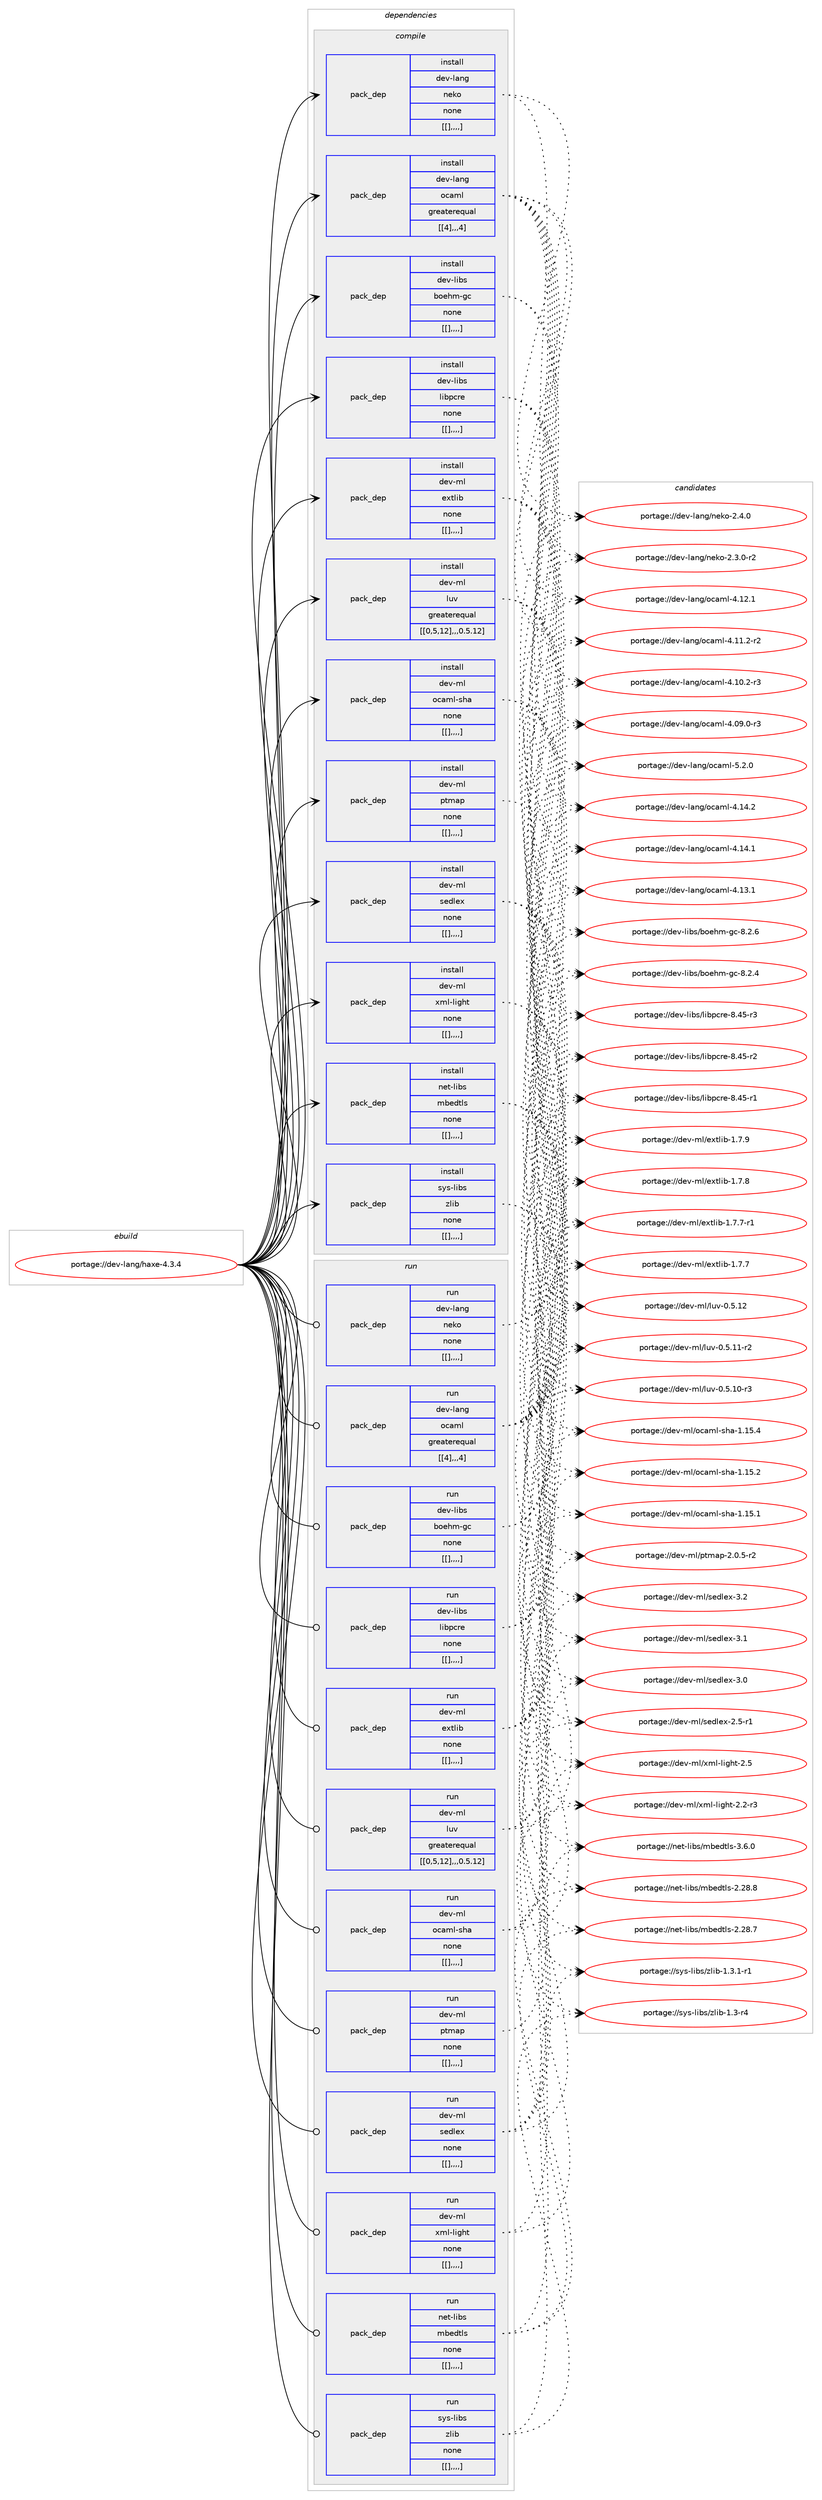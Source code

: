 digraph prolog {

# *************
# Graph options
# *************

newrank=true;
concentrate=true;
compound=true;
graph [rankdir=LR,fontname=Helvetica,fontsize=10,ranksep=1.5];#, ranksep=2.5, nodesep=0.2];
edge  [arrowhead=vee];
node  [fontname=Helvetica,fontsize=10];

# **********
# The ebuild
# **********

subgraph cluster_leftcol {
color=gray;
label=<<i>ebuild</i>>;
id [label="portage://dev-lang/haxe-4.3.4", color=red, width=4, href="../dev-lang/haxe-4.3.4.svg"];
}

# ****************
# The dependencies
# ****************

subgraph cluster_midcol {
color=gray;
label=<<i>dependencies</i>>;
subgraph cluster_compile {
fillcolor="#eeeeee";
style=filled;
label=<<i>compile</i>>;
subgraph pack75181 {
dependency99589 [label=<<TABLE BORDER="0" CELLBORDER="1" CELLSPACING="0" CELLPADDING="4" WIDTH="220"><TR><TD ROWSPAN="6" CELLPADDING="30">pack_dep</TD></TR><TR><TD WIDTH="110">install</TD></TR><TR><TD>dev-lang</TD></TR><TR><TD>neko</TD></TR><TR><TD>none</TD></TR><TR><TD>[[],,,,]</TD></TR></TABLE>>, shape=none, color=blue];
}
id:e -> dependency99589:w [weight=20,style="solid",arrowhead="vee"];
subgraph pack75182 {
dependency99590 [label=<<TABLE BORDER="0" CELLBORDER="1" CELLSPACING="0" CELLPADDING="4" WIDTH="220"><TR><TD ROWSPAN="6" CELLPADDING="30">pack_dep</TD></TR><TR><TD WIDTH="110">install</TD></TR><TR><TD>dev-lang</TD></TR><TR><TD>ocaml</TD></TR><TR><TD>greaterequal</TD></TR><TR><TD>[[4],,,4]</TD></TR></TABLE>>, shape=none, color=blue];
}
id:e -> dependency99590:w [weight=20,style="solid",arrowhead="vee"];
subgraph pack75183 {
dependency99591 [label=<<TABLE BORDER="0" CELLBORDER="1" CELLSPACING="0" CELLPADDING="4" WIDTH="220"><TR><TD ROWSPAN="6" CELLPADDING="30">pack_dep</TD></TR><TR><TD WIDTH="110">install</TD></TR><TR><TD>dev-libs</TD></TR><TR><TD>boehm-gc</TD></TR><TR><TD>none</TD></TR><TR><TD>[[],,,,]</TD></TR></TABLE>>, shape=none, color=blue];
}
id:e -> dependency99591:w [weight=20,style="solid",arrowhead="vee"];
subgraph pack75184 {
dependency99592 [label=<<TABLE BORDER="0" CELLBORDER="1" CELLSPACING="0" CELLPADDING="4" WIDTH="220"><TR><TD ROWSPAN="6" CELLPADDING="30">pack_dep</TD></TR><TR><TD WIDTH="110">install</TD></TR><TR><TD>dev-libs</TD></TR><TR><TD>libpcre</TD></TR><TR><TD>none</TD></TR><TR><TD>[[],,,,]</TD></TR></TABLE>>, shape=none, color=blue];
}
id:e -> dependency99592:w [weight=20,style="solid",arrowhead="vee"];
subgraph pack75185 {
dependency99593 [label=<<TABLE BORDER="0" CELLBORDER="1" CELLSPACING="0" CELLPADDING="4" WIDTH="220"><TR><TD ROWSPAN="6" CELLPADDING="30">pack_dep</TD></TR><TR><TD WIDTH="110">install</TD></TR><TR><TD>dev-ml</TD></TR><TR><TD>extlib</TD></TR><TR><TD>none</TD></TR><TR><TD>[[],,,,]</TD></TR></TABLE>>, shape=none, color=blue];
}
id:e -> dependency99593:w [weight=20,style="solid",arrowhead="vee"];
subgraph pack75186 {
dependency99594 [label=<<TABLE BORDER="0" CELLBORDER="1" CELLSPACING="0" CELLPADDING="4" WIDTH="220"><TR><TD ROWSPAN="6" CELLPADDING="30">pack_dep</TD></TR><TR><TD WIDTH="110">install</TD></TR><TR><TD>dev-ml</TD></TR><TR><TD>luv</TD></TR><TR><TD>greaterequal</TD></TR><TR><TD>[[0,5,12],,,0.5.12]</TD></TR></TABLE>>, shape=none, color=blue];
}
id:e -> dependency99594:w [weight=20,style="solid",arrowhead="vee"];
subgraph pack75187 {
dependency99595 [label=<<TABLE BORDER="0" CELLBORDER="1" CELLSPACING="0" CELLPADDING="4" WIDTH="220"><TR><TD ROWSPAN="6" CELLPADDING="30">pack_dep</TD></TR><TR><TD WIDTH="110">install</TD></TR><TR><TD>dev-ml</TD></TR><TR><TD>ocaml-sha</TD></TR><TR><TD>none</TD></TR><TR><TD>[[],,,,]</TD></TR></TABLE>>, shape=none, color=blue];
}
id:e -> dependency99595:w [weight=20,style="solid",arrowhead="vee"];
subgraph pack75188 {
dependency99596 [label=<<TABLE BORDER="0" CELLBORDER="1" CELLSPACING="0" CELLPADDING="4" WIDTH="220"><TR><TD ROWSPAN="6" CELLPADDING="30">pack_dep</TD></TR><TR><TD WIDTH="110">install</TD></TR><TR><TD>dev-ml</TD></TR><TR><TD>ptmap</TD></TR><TR><TD>none</TD></TR><TR><TD>[[],,,,]</TD></TR></TABLE>>, shape=none, color=blue];
}
id:e -> dependency99596:w [weight=20,style="solid",arrowhead="vee"];
subgraph pack75189 {
dependency99597 [label=<<TABLE BORDER="0" CELLBORDER="1" CELLSPACING="0" CELLPADDING="4" WIDTH="220"><TR><TD ROWSPAN="6" CELLPADDING="30">pack_dep</TD></TR><TR><TD WIDTH="110">install</TD></TR><TR><TD>dev-ml</TD></TR><TR><TD>sedlex</TD></TR><TR><TD>none</TD></TR><TR><TD>[[],,,,]</TD></TR></TABLE>>, shape=none, color=blue];
}
id:e -> dependency99597:w [weight=20,style="solid",arrowhead="vee"];
subgraph pack75190 {
dependency99598 [label=<<TABLE BORDER="0" CELLBORDER="1" CELLSPACING="0" CELLPADDING="4" WIDTH="220"><TR><TD ROWSPAN="6" CELLPADDING="30">pack_dep</TD></TR><TR><TD WIDTH="110">install</TD></TR><TR><TD>dev-ml</TD></TR><TR><TD>xml-light</TD></TR><TR><TD>none</TD></TR><TR><TD>[[],,,,]</TD></TR></TABLE>>, shape=none, color=blue];
}
id:e -> dependency99598:w [weight=20,style="solid",arrowhead="vee"];
subgraph pack75191 {
dependency99599 [label=<<TABLE BORDER="0" CELLBORDER="1" CELLSPACING="0" CELLPADDING="4" WIDTH="220"><TR><TD ROWSPAN="6" CELLPADDING="30">pack_dep</TD></TR><TR><TD WIDTH="110">install</TD></TR><TR><TD>net-libs</TD></TR><TR><TD>mbedtls</TD></TR><TR><TD>none</TD></TR><TR><TD>[[],,,,]</TD></TR></TABLE>>, shape=none, color=blue];
}
id:e -> dependency99599:w [weight=20,style="solid",arrowhead="vee"];
subgraph pack75192 {
dependency99600 [label=<<TABLE BORDER="0" CELLBORDER="1" CELLSPACING="0" CELLPADDING="4" WIDTH="220"><TR><TD ROWSPAN="6" CELLPADDING="30">pack_dep</TD></TR><TR><TD WIDTH="110">install</TD></TR><TR><TD>sys-libs</TD></TR><TR><TD>zlib</TD></TR><TR><TD>none</TD></TR><TR><TD>[[],,,,]</TD></TR></TABLE>>, shape=none, color=blue];
}
id:e -> dependency99600:w [weight=20,style="solid",arrowhead="vee"];
}
subgraph cluster_compileandrun {
fillcolor="#eeeeee";
style=filled;
label=<<i>compile and run</i>>;
}
subgraph cluster_run {
fillcolor="#eeeeee";
style=filled;
label=<<i>run</i>>;
subgraph pack75193 {
dependency99601 [label=<<TABLE BORDER="0" CELLBORDER="1" CELLSPACING="0" CELLPADDING="4" WIDTH="220"><TR><TD ROWSPAN="6" CELLPADDING="30">pack_dep</TD></TR><TR><TD WIDTH="110">run</TD></TR><TR><TD>dev-lang</TD></TR><TR><TD>neko</TD></TR><TR><TD>none</TD></TR><TR><TD>[[],,,,]</TD></TR></TABLE>>, shape=none, color=blue];
}
id:e -> dependency99601:w [weight=20,style="solid",arrowhead="odot"];
subgraph pack75194 {
dependency99602 [label=<<TABLE BORDER="0" CELLBORDER="1" CELLSPACING="0" CELLPADDING="4" WIDTH="220"><TR><TD ROWSPAN="6" CELLPADDING="30">pack_dep</TD></TR><TR><TD WIDTH="110">run</TD></TR><TR><TD>dev-lang</TD></TR><TR><TD>ocaml</TD></TR><TR><TD>greaterequal</TD></TR><TR><TD>[[4],,,4]</TD></TR></TABLE>>, shape=none, color=blue];
}
id:e -> dependency99602:w [weight=20,style="solid",arrowhead="odot"];
subgraph pack75195 {
dependency99603 [label=<<TABLE BORDER="0" CELLBORDER="1" CELLSPACING="0" CELLPADDING="4" WIDTH="220"><TR><TD ROWSPAN="6" CELLPADDING="30">pack_dep</TD></TR><TR><TD WIDTH="110">run</TD></TR><TR><TD>dev-libs</TD></TR><TR><TD>boehm-gc</TD></TR><TR><TD>none</TD></TR><TR><TD>[[],,,,]</TD></TR></TABLE>>, shape=none, color=blue];
}
id:e -> dependency99603:w [weight=20,style="solid",arrowhead="odot"];
subgraph pack75196 {
dependency99604 [label=<<TABLE BORDER="0" CELLBORDER="1" CELLSPACING="0" CELLPADDING="4" WIDTH="220"><TR><TD ROWSPAN="6" CELLPADDING="30">pack_dep</TD></TR><TR><TD WIDTH="110">run</TD></TR><TR><TD>dev-libs</TD></TR><TR><TD>libpcre</TD></TR><TR><TD>none</TD></TR><TR><TD>[[],,,,]</TD></TR></TABLE>>, shape=none, color=blue];
}
id:e -> dependency99604:w [weight=20,style="solid",arrowhead="odot"];
subgraph pack75197 {
dependency99605 [label=<<TABLE BORDER="0" CELLBORDER="1" CELLSPACING="0" CELLPADDING="4" WIDTH="220"><TR><TD ROWSPAN="6" CELLPADDING="30">pack_dep</TD></TR><TR><TD WIDTH="110">run</TD></TR><TR><TD>dev-ml</TD></TR><TR><TD>extlib</TD></TR><TR><TD>none</TD></TR><TR><TD>[[],,,,]</TD></TR></TABLE>>, shape=none, color=blue];
}
id:e -> dependency99605:w [weight=20,style="solid",arrowhead="odot"];
subgraph pack75198 {
dependency99606 [label=<<TABLE BORDER="0" CELLBORDER="1" CELLSPACING="0" CELLPADDING="4" WIDTH="220"><TR><TD ROWSPAN="6" CELLPADDING="30">pack_dep</TD></TR><TR><TD WIDTH="110">run</TD></TR><TR><TD>dev-ml</TD></TR><TR><TD>luv</TD></TR><TR><TD>greaterequal</TD></TR><TR><TD>[[0,5,12],,,0.5.12]</TD></TR></TABLE>>, shape=none, color=blue];
}
id:e -> dependency99606:w [weight=20,style="solid",arrowhead="odot"];
subgraph pack75199 {
dependency99607 [label=<<TABLE BORDER="0" CELLBORDER="1" CELLSPACING="0" CELLPADDING="4" WIDTH="220"><TR><TD ROWSPAN="6" CELLPADDING="30">pack_dep</TD></TR><TR><TD WIDTH="110">run</TD></TR><TR><TD>dev-ml</TD></TR><TR><TD>ocaml-sha</TD></TR><TR><TD>none</TD></TR><TR><TD>[[],,,,]</TD></TR></TABLE>>, shape=none, color=blue];
}
id:e -> dependency99607:w [weight=20,style="solid",arrowhead="odot"];
subgraph pack75200 {
dependency99608 [label=<<TABLE BORDER="0" CELLBORDER="1" CELLSPACING="0" CELLPADDING="4" WIDTH="220"><TR><TD ROWSPAN="6" CELLPADDING="30">pack_dep</TD></TR><TR><TD WIDTH="110">run</TD></TR><TR><TD>dev-ml</TD></TR><TR><TD>ptmap</TD></TR><TR><TD>none</TD></TR><TR><TD>[[],,,,]</TD></TR></TABLE>>, shape=none, color=blue];
}
id:e -> dependency99608:w [weight=20,style="solid",arrowhead="odot"];
subgraph pack75201 {
dependency99609 [label=<<TABLE BORDER="0" CELLBORDER="1" CELLSPACING="0" CELLPADDING="4" WIDTH="220"><TR><TD ROWSPAN="6" CELLPADDING="30">pack_dep</TD></TR><TR><TD WIDTH="110">run</TD></TR><TR><TD>dev-ml</TD></TR><TR><TD>sedlex</TD></TR><TR><TD>none</TD></TR><TR><TD>[[],,,,]</TD></TR></TABLE>>, shape=none, color=blue];
}
id:e -> dependency99609:w [weight=20,style="solid",arrowhead="odot"];
subgraph pack75202 {
dependency99610 [label=<<TABLE BORDER="0" CELLBORDER="1" CELLSPACING="0" CELLPADDING="4" WIDTH="220"><TR><TD ROWSPAN="6" CELLPADDING="30">pack_dep</TD></TR><TR><TD WIDTH="110">run</TD></TR><TR><TD>dev-ml</TD></TR><TR><TD>xml-light</TD></TR><TR><TD>none</TD></TR><TR><TD>[[],,,,]</TD></TR></TABLE>>, shape=none, color=blue];
}
id:e -> dependency99610:w [weight=20,style="solid",arrowhead="odot"];
subgraph pack75203 {
dependency99611 [label=<<TABLE BORDER="0" CELLBORDER="1" CELLSPACING="0" CELLPADDING="4" WIDTH="220"><TR><TD ROWSPAN="6" CELLPADDING="30">pack_dep</TD></TR><TR><TD WIDTH="110">run</TD></TR><TR><TD>net-libs</TD></TR><TR><TD>mbedtls</TD></TR><TR><TD>none</TD></TR><TR><TD>[[],,,,]</TD></TR></TABLE>>, shape=none, color=blue];
}
id:e -> dependency99611:w [weight=20,style="solid",arrowhead="odot"];
subgraph pack75204 {
dependency99612 [label=<<TABLE BORDER="0" CELLBORDER="1" CELLSPACING="0" CELLPADDING="4" WIDTH="220"><TR><TD ROWSPAN="6" CELLPADDING="30">pack_dep</TD></TR><TR><TD WIDTH="110">run</TD></TR><TR><TD>sys-libs</TD></TR><TR><TD>zlib</TD></TR><TR><TD>none</TD></TR><TR><TD>[[],,,,]</TD></TR></TABLE>>, shape=none, color=blue];
}
id:e -> dependency99612:w [weight=20,style="solid",arrowhead="odot"];
}
}

# **************
# The candidates
# **************

subgraph cluster_choices {
rank=same;
color=gray;
label=<<i>candidates</i>>;

subgraph choice75181 {
color=black;
nodesep=1;
choice100101118451089711010347110101107111455046524648 [label="portage://dev-lang/neko-2.4.0", color=red, width=4,href="../dev-lang/neko-2.4.0.svg"];
choice1001011184510897110103471101011071114550465146484511450 [label="portage://dev-lang/neko-2.3.0-r2", color=red, width=4,href="../dev-lang/neko-2.3.0-r2.svg"];
dependency99589:e -> choice100101118451089711010347110101107111455046524648:w [style=dotted,weight="100"];
dependency99589:e -> choice1001011184510897110103471101011071114550465146484511450:w [style=dotted,weight="100"];
}
subgraph choice75182 {
color=black;
nodesep=1;
choice1001011184510897110103471119997109108455346504648 [label="portage://dev-lang/ocaml-5.2.0", color=red, width=4,href="../dev-lang/ocaml-5.2.0.svg"];
choice100101118451089711010347111999710910845524649524650 [label="portage://dev-lang/ocaml-4.14.2", color=red, width=4,href="../dev-lang/ocaml-4.14.2.svg"];
choice100101118451089711010347111999710910845524649524649 [label="portage://dev-lang/ocaml-4.14.1", color=red, width=4,href="../dev-lang/ocaml-4.14.1.svg"];
choice100101118451089711010347111999710910845524649514649 [label="portage://dev-lang/ocaml-4.13.1", color=red, width=4,href="../dev-lang/ocaml-4.13.1.svg"];
choice100101118451089711010347111999710910845524649504649 [label="portage://dev-lang/ocaml-4.12.1", color=red, width=4,href="../dev-lang/ocaml-4.12.1.svg"];
choice1001011184510897110103471119997109108455246494946504511450 [label="portage://dev-lang/ocaml-4.11.2-r2", color=red, width=4,href="../dev-lang/ocaml-4.11.2-r2.svg"];
choice1001011184510897110103471119997109108455246494846504511451 [label="portage://dev-lang/ocaml-4.10.2-r3", color=red, width=4,href="../dev-lang/ocaml-4.10.2-r3.svg"];
choice1001011184510897110103471119997109108455246485746484511451 [label="portage://dev-lang/ocaml-4.09.0-r3", color=red, width=4,href="../dev-lang/ocaml-4.09.0-r3.svg"];
dependency99590:e -> choice1001011184510897110103471119997109108455346504648:w [style=dotted,weight="100"];
dependency99590:e -> choice100101118451089711010347111999710910845524649524650:w [style=dotted,weight="100"];
dependency99590:e -> choice100101118451089711010347111999710910845524649524649:w [style=dotted,weight="100"];
dependency99590:e -> choice100101118451089711010347111999710910845524649514649:w [style=dotted,weight="100"];
dependency99590:e -> choice100101118451089711010347111999710910845524649504649:w [style=dotted,weight="100"];
dependency99590:e -> choice1001011184510897110103471119997109108455246494946504511450:w [style=dotted,weight="100"];
dependency99590:e -> choice1001011184510897110103471119997109108455246494846504511451:w [style=dotted,weight="100"];
dependency99590:e -> choice1001011184510897110103471119997109108455246485746484511451:w [style=dotted,weight="100"];
}
subgraph choice75183 {
color=black;
nodesep=1;
choice100101118451081059811547981111011041094510399455646504654 [label="portage://dev-libs/boehm-gc-8.2.6", color=red, width=4,href="../dev-libs/boehm-gc-8.2.6.svg"];
choice100101118451081059811547981111011041094510399455646504652 [label="portage://dev-libs/boehm-gc-8.2.4", color=red, width=4,href="../dev-libs/boehm-gc-8.2.4.svg"];
dependency99591:e -> choice100101118451081059811547981111011041094510399455646504654:w [style=dotted,weight="100"];
dependency99591:e -> choice100101118451081059811547981111011041094510399455646504652:w [style=dotted,weight="100"];
}
subgraph choice75184 {
color=black;
nodesep=1;
choice100101118451081059811547108105981129911410145564652534511451 [label="portage://dev-libs/libpcre-8.45-r3", color=red, width=4,href="../dev-libs/libpcre-8.45-r3.svg"];
choice100101118451081059811547108105981129911410145564652534511450 [label="portage://dev-libs/libpcre-8.45-r2", color=red, width=4,href="../dev-libs/libpcre-8.45-r2.svg"];
choice100101118451081059811547108105981129911410145564652534511449 [label="portage://dev-libs/libpcre-8.45-r1", color=red, width=4,href="../dev-libs/libpcre-8.45-r1.svg"];
dependency99592:e -> choice100101118451081059811547108105981129911410145564652534511451:w [style=dotted,weight="100"];
dependency99592:e -> choice100101118451081059811547108105981129911410145564652534511450:w [style=dotted,weight="100"];
dependency99592:e -> choice100101118451081059811547108105981129911410145564652534511449:w [style=dotted,weight="100"];
}
subgraph choice75185 {
color=black;
nodesep=1;
choice100101118451091084710112011610810598454946554657 [label="portage://dev-ml/extlib-1.7.9", color=red, width=4,href="../dev-ml/extlib-1.7.9.svg"];
choice100101118451091084710112011610810598454946554656 [label="portage://dev-ml/extlib-1.7.8", color=red, width=4,href="../dev-ml/extlib-1.7.8.svg"];
choice1001011184510910847101120116108105984549465546554511449 [label="portage://dev-ml/extlib-1.7.7-r1", color=red, width=4,href="../dev-ml/extlib-1.7.7-r1.svg"];
choice100101118451091084710112011610810598454946554655 [label="portage://dev-ml/extlib-1.7.7", color=red, width=4,href="../dev-ml/extlib-1.7.7.svg"];
dependency99593:e -> choice100101118451091084710112011610810598454946554657:w [style=dotted,weight="100"];
dependency99593:e -> choice100101118451091084710112011610810598454946554656:w [style=dotted,weight="100"];
dependency99593:e -> choice1001011184510910847101120116108105984549465546554511449:w [style=dotted,weight="100"];
dependency99593:e -> choice100101118451091084710112011610810598454946554655:w [style=dotted,weight="100"];
}
subgraph choice75186 {
color=black;
nodesep=1;
choice100101118451091084710811711845484653464950 [label="portage://dev-ml/luv-0.5.12", color=red, width=4,href="../dev-ml/luv-0.5.12.svg"];
choice1001011184510910847108117118454846534649494511450 [label="portage://dev-ml/luv-0.5.11-r2", color=red, width=4,href="../dev-ml/luv-0.5.11-r2.svg"];
choice1001011184510910847108117118454846534649484511451 [label="portage://dev-ml/luv-0.5.10-r3", color=red, width=4,href="../dev-ml/luv-0.5.10-r3.svg"];
dependency99594:e -> choice100101118451091084710811711845484653464950:w [style=dotted,weight="100"];
dependency99594:e -> choice1001011184510910847108117118454846534649494511450:w [style=dotted,weight="100"];
dependency99594:e -> choice1001011184510910847108117118454846534649484511451:w [style=dotted,weight="100"];
}
subgraph choice75187 {
color=black;
nodesep=1;
choice10010111845109108471119997109108451151049745494649534652 [label="portage://dev-ml/ocaml-sha-1.15.4", color=red, width=4,href="../dev-ml/ocaml-sha-1.15.4.svg"];
choice10010111845109108471119997109108451151049745494649534650 [label="portage://dev-ml/ocaml-sha-1.15.2", color=red, width=4,href="../dev-ml/ocaml-sha-1.15.2.svg"];
choice10010111845109108471119997109108451151049745494649534649 [label="portage://dev-ml/ocaml-sha-1.15.1", color=red, width=4,href="../dev-ml/ocaml-sha-1.15.1.svg"];
dependency99595:e -> choice10010111845109108471119997109108451151049745494649534652:w [style=dotted,weight="100"];
dependency99595:e -> choice10010111845109108471119997109108451151049745494649534650:w [style=dotted,weight="100"];
dependency99595:e -> choice10010111845109108471119997109108451151049745494649534649:w [style=dotted,weight="100"];
}
subgraph choice75188 {
color=black;
nodesep=1;
choice1001011184510910847112116109971124550464846534511450 [label="portage://dev-ml/ptmap-2.0.5-r2", color=red, width=4,href="../dev-ml/ptmap-2.0.5-r2.svg"];
dependency99596:e -> choice1001011184510910847112116109971124550464846534511450:w [style=dotted,weight="100"];
}
subgraph choice75189 {
color=black;
nodesep=1;
choice100101118451091084711510110010810112045514650 [label="portage://dev-ml/sedlex-3.2", color=red, width=4,href="../dev-ml/sedlex-3.2.svg"];
choice100101118451091084711510110010810112045514649 [label="portage://dev-ml/sedlex-3.1", color=red, width=4,href="../dev-ml/sedlex-3.1.svg"];
choice100101118451091084711510110010810112045514648 [label="portage://dev-ml/sedlex-3.0", color=red, width=4,href="../dev-ml/sedlex-3.0.svg"];
choice1001011184510910847115101100108101120455046534511449 [label="portage://dev-ml/sedlex-2.5-r1", color=red, width=4,href="../dev-ml/sedlex-2.5-r1.svg"];
dependency99597:e -> choice100101118451091084711510110010810112045514650:w [style=dotted,weight="100"];
dependency99597:e -> choice100101118451091084711510110010810112045514649:w [style=dotted,weight="100"];
dependency99597:e -> choice100101118451091084711510110010810112045514648:w [style=dotted,weight="100"];
dependency99597:e -> choice1001011184510910847115101100108101120455046534511449:w [style=dotted,weight="100"];
}
subgraph choice75190 {
color=black;
nodesep=1;
choice10010111845109108471201091084510810510310411645504653 [label="portage://dev-ml/xml-light-2.5", color=red, width=4,href="../dev-ml/xml-light-2.5.svg"];
choice100101118451091084712010910845108105103104116455046504511451 [label="portage://dev-ml/xml-light-2.2-r3", color=red, width=4,href="../dev-ml/xml-light-2.2-r3.svg"];
dependency99598:e -> choice10010111845109108471201091084510810510310411645504653:w [style=dotted,weight="100"];
dependency99598:e -> choice100101118451091084712010910845108105103104116455046504511451:w [style=dotted,weight="100"];
}
subgraph choice75191 {
color=black;
nodesep=1;
choice11010111645108105981154710998101100116108115455146544648 [label="portage://net-libs/mbedtls-3.6.0", color=red, width=4,href="../net-libs/mbedtls-3.6.0.svg"];
choice1101011164510810598115471099810110011610811545504650564656 [label="portage://net-libs/mbedtls-2.28.8", color=red, width=4,href="../net-libs/mbedtls-2.28.8.svg"];
choice1101011164510810598115471099810110011610811545504650564655 [label="portage://net-libs/mbedtls-2.28.7", color=red, width=4,href="../net-libs/mbedtls-2.28.7.svg"];
dependency99599:e -> choice11010111645108105981154710998101100116108115455146544648:w [style=dotted,weight="100"];
dependency99599:e -> choice1101011164510810598115471099810110011610811545504650564656:w [style=dotted,weight="100"];
dependency99599:e -> choice1101011164510810598115471099810110011610811545504650564655:w [style=dotted,weight="100"];
}
subgraph choice75192 {
color=black;
nodesep=1;
choice115121115451081059811547122108105984549465146494511449 [label="portage://sys-libs/zlib-1.3.1-r1", color=red, width=4,href="../sys-libs/zlib-1.3.1-r1.svg"];
choice11512111545108105981154712210810598454946514511452 [label="portage://sys-libs/zlib-1.3-r4", color=red, width=4,href="../sys-libs/zlib-1.3-r4.svg"];
dependency99600:e -> choice115121115451081059811547122108105984549465146494511449:w [style=dotted,weight="100"];
dependency99600:e -> choice11512111545108105981154712210810598454946514511452:w [style=dotted,weight="100"];
}
subgraph choice75193 {
color=black;
nodesep=1;
choice100101118451089711010347110101107111455046524648 [label="portage://dev-lang/neko-2.4.0", color=red, width=4,href="../dev-lang/neko-2.4.0.svg"];
choice1001011184510897110103471101011071114550465146484511450 [label="portage://dev-lang/neko-2.3.0-r2", color=red, width=4,href="../dev-lang/neko-2.3.0-r2.svg"];
dependency99601:e -> choice100101118451089711010347110101107111455046524648:w [style=dotted,weight="100"];
dependency99601:e -> choice1001011184510897110103471101011071114550465146484511450:w [style=dotted,weight="100"];
}
subgraph choice75194 {
color=black;
nodesep=1;
choice1001011184510897110103471119997109108455346504648 [label="portage://dev-lang/ocaml-5.2.0", color=red, width=4,href="../dev-lang/ocaml-5.2.0.svg"];
choice100101118451089711010347111999710910845524649524650 [label="portage://dev-lang/ocaml-4.14.2", color=red, width=4,href="../dev-lang/ocaml-4.14.2.svg"];
choice100101118451089711010347111999710910845524649524649 [label="portage://dev-lang/ocaml-4.14.1", color=red, width=4,href="../dev-lang/ocaml-4.14.1.svg"];
choice100101118451089711010347111999710910845524649514649 [label="portage://dev-lang/ocaml-4.13.1", color=red, width=4,href="../dev-lang/ocaml-4.13.1.svg"];
choice100101118451089711010347111999710910845524649504649 [label="portage://dev-lang/ocaml-4.12.1", color=red, width=4,href="../dev-lang/ocaml-4.12.1.svg"];
choice1001011184510897110103471119997109108455246494946504511450 [label="portage://dev-lang/ocaml-4.11.2-r2", color=red, width=4,href="../dev-lang/ocaml-4.11.2-r2.svg"];
choice1001011184510897110103471119997109108455246494846504511451 [label="portage://dev-lang/ocaml-4.10.2-r3", color=red, width=4,href="../dev-lang/ocaml-4.10.2-r3.svg"];
choice1001011184510897110103471119997109108455246485746484511451 [label="portage://dev-lang/ocaml-4.09.0-r3", color=red, width=4,href="../dev-lang/ocaml-4.09.0-r3.svg"];
dependency99602:e -> choice1001011184510897110103471119997109108455346504648:w [style=dotted,weight="100"];
dependency99602:e -> choice100101118451089711010347111999710910845524649524650:w [style=dotted,weight="100"];
dependency99602:e -> choice100101118451089711010347111999710910845524649524649:w [style=dotted,weight="100"];
dependency99602:e -> choice100101118451089711010347111999710910845524649514649:w [style=dotted,weight="100"];
dependency99602:e -> choice100101118451089711010347111999710910845524649504649:w [style=dotted,weight="100"];
dependency99602:e -> choice1001011184510897110103471119997109108455246494946504511450:w [style=dotted,weight="100"];
dependency99602:e -> choice1001011184510897110103471119997109108455246494846504511451:w [style=dotted,weight="100"];
dependency99602:e -> choice1001011184510897110103471119997109108455246485746484511451:w [style=dotted,weight="100"];
}
subgraph choice75195 {
color=black;
nodesep=1;
choice100101118451081059811547981111011041094510399455646504654 [label="portage://dev-libs/boehm-gc-8.2.6", color=red, width=4,href="../dev-libs/boehm-gc-8.2.6.svg"];
choice100101118451081059811547981111011041094510399455646504652 [label="portage://dev-libs/boehm-gc-8.2.4", color=red, width=4,href="../dev-libs/boehm-gc-8.2.4.svg"];
dependency99603:e -> choice100101118451081059811547981111011041094510399455646504654:w [style=dotted,weight="100"];
dependency99603:e -> choice100101118451081059811547981111011041094510399455646504652:w [style=dotted,weight="100"];
}
subgraph choice75196 {
color=black;
nodesep=1;
choice100101118451081059811547108105981129911410145564652534511451 [label="portage://dev-libs/libpcre-8.45-r3", color=red, width=4,href="../dev-libs/libpcre-8.45-r3.svg"];
choice100101118451081059811547108105981129911410145564652534511450 [label="portage://dev-libs/libpcre-8.45-r2", color=red, width=4,href="../dev-libs/libpcre-8.45-r2.svg"];
choice100101118451081059811547108105981129911410145564652534511449 [label="portage://dev-libs/libpcre-8.45-r1", color=red, width=4,href="../dev-libs/libpcre-8.45-r1.svg"];
dependency99604:e -> choice100101118451081059811547108105981129911410145564652534511451:w [style=dotted,weight="100"];
dependency99604:e -> choice100101118451081059811547108105981129911410145564652534511450:w [style=dotted,weight="100"];
dependency99604:e -> choice100101118451081059811547108105981129911410145564652534511449:w [style=dotted,weight="100"];
}
subgraph choice75197 {
color=black;
nodesep=1;
choice100101118451091084710112011610810598454946554657 [label="portage://dev-ml/extlib-1.7.9", color=red, width=4,href="../dev-ml/extlib-1.7.9.svg"];
choice100101118451091084710112011610810598454946554656 [label="portage://dev-ml/extlib-1.7.8", color=red, width=4,href="../dev-ml/extlib-1.7.8.svg"];
choice1001011184510910847101120116108105984549465546554511449 [label="portage://dev-ml/extlib-1.7.7-r1", color=red, width=4,href="../dev-ml/extlib-1.7.7-r1.svg"];
choice100101118451091084710112011610810598454946554655 [label="portage://dev-ml/extlib-1.7.7", color=red, width=4,href="../dev-ml/extlib-1.7.7.svg"];
dependency99605:e -> choice100101118451091084710112011610810598454946554657:w [style=dotted,weight="100"];
dependency99605:e -> choice100101118451091084710112011610810598454946554656:w [style=dotted,weight="100"];
dependency99605:e -> choice1001011184510910847101120116108105984549465546554511449:w [style=dotted,weight="100"];
dependency99605:e -> choice100101118451091084710112011610810598454946554655:w [style=dotted,weight="100"];
}
subgraph choice75198 {
color=black;
nodesep=1;
choice100101118451091084710811711845484653464950 [label="portage://dev-ml/luv-0.5.12", color=red, width=4,href="../dev-ml/luv-0.5.12.svg"];
choice1001011184510910847108117118454846534649494511450 [label="portage://dev-ml/luv-0.5.11-r2", color=red, width=4,href="../dev-ml/luv-0.5.11-r2.svg"];
choice1001011184510910847108117118454846534649484511451 [label="portage://dev-ml/luv-0.5.10-r3", color=red, width=4,href="../dev-ml/luv-0.5.10-r3.svg"];
dependency99606:e -> choice100101118451091084710811711845484653464950:w [style=dotted,weight="100"];
dependency99606:e -> choice1001011184510910847108117118454846534649494511450:w [style=dotted,weight="100"];
dependency99606:e -> choice1001011184510910847108117118454846534649484511451:w [style=dotted,weight="100"];
}
subgraph choice75199 {
color=black;
nodesep=1;
choice10010111845109108471119997109108451151049745494649534652 [label="portage://dev-ml/ocaml-sha-1.15.4", color=red, width=4,href="../dev-ml/ocaml-sha-1.15.4.svg"];
choice10010111845109108471119997109108451151049745494649534650 [label="portage://dev-ml/ocaml-sha-1.15.2", color=red, width=4,href="../dev-ml/ocaml-sha-1.15.2.svg"];
choice10010111845109108471119997109108451151049745494649534649 [label="portage://dev-ml/ocaml-sha-1.15.1", color=red, width=4,href="../dev-ml/ocaml-sha-1.15.1.svg"];
dependency99607:e -> choice10010111845109108471119997109108451151049745494649534652:w [style=dotted,weight="100"];
dependency99607:e -> choice10010111845109108471119997109108451151049745494649534650:w [style=dotted,weight="100"];
dependency99607:e -> choice10010111845109108471119997109108451151049745494649534649:w [style=dotted,weight="100"];
}
subgraph choice75200 {
color=black;
nodesep=1;
choice1001011184510910847112116109971124550464846534511450 [label="portage://dev-ml/ptmap-2.0.5-r2", color=red, width=4,href="../dev-ml/ptmap-2.0.5-r2.svg"];
dependency99608:e -> choice1001011184510910847112116109971124550464846534511450:w [style=dotted,weight="100"];
}
subgraph choice75201 {
color=black;
nodesep=1;
choice100101118451091084711510110010810112045514650 [label="portage://dev-ml/sedlex-3.2", color=red, width=4,href="../dev-ml/sedlex-3.2.svg"];
choice100101118451091084711510110010810112045514649 [label="portage://dev-ml/sedlex-3.1", color=red, width=4,href="../dev-ml/sedlex-3.1.svg"];
choice100101118451091084711510110010810112045514648 [label="portage://dev-ml/sedlex-3.0", color=red, width=4,href="../dev-ml/sedlex-3.0.svg"];
choice1001011184510910847115101100108101120455046534511449 [label="portage://dev-ml/sedlex-2.5-r1", color=red, width=4,href="../dev-ml/sedlex-2.5-r1.svg"];
dependency99609:e -> choice100101118451091084711510110010810112045514650:w [style=dotted,weight="100"];
dependency99609:e -> choice100101118451091084711510110010810112045514649:w [style=dotted,weight="100"];
dependency99609:e -> choice100101118451091084711510110010810112045514648:w [style=dotted,weight="100"];
dependency99609:e -> choice1001011184510910847115101100108101120455046534511449:w [style=dotted,weight="100"];
}
subgraph choice75202 {
color=black;
nodesep=1;
choice10010111845109108471201091084510810510310411645504653 [label="portage://dev-ml/xml-light-2.5", color=red, width=4,href="../dev-ml/xml-light-2.5.svg"];
choice100101118451091084712010910845108105103104116455046504511451 [label="portage://dev-ml/xml-light-2.2-r3", color=red, width=4,href="../dev-ml/xml-light-2.2-r3.svg"];
dependency99610:e -> choice10010111845109108471201091084510810510310411645504653:w [style=dotted,weight="100"];
dependency99610:e -> choice100101118451091084712010910845108105103104116455046504511451:w [style=dotted,weight="100"];
}
subgraph choice75203 {
color=black;
nodesep=1;
choice11010111645108105981154710998101100116108115455146544648 [label="portage://net-libs/mbedtls-3.6.0", color=red, width=4,href="../net-libs/mbedtls-3.6.0.svg"];
choice1101011164510810598115471099810110011610811545504650564656 [label="portage://net-libs/mbedtls-2.28.8", color=red, width=4,href="../net-libs/mbedtls-2.28.8.svg"];
choice1101011164510810598115471099810110011610811545504650564655 [label="portage://net-libs/mbedtls-2.28.7", color=red, width=4,href="../net-libs/mbedtls-2.28.7.svg"];
dependency99611:e -> choice11010111645108105981154710998101100116108115455146544648:w [style=dotted,weight="100"];
dependency99611:e -> choice1101011164510810598115471099810110011610811545504650564656:w [style=dotted,weight="100"];
dependency99611:e -> choice1101011164510810598115471099810110011610811545504650564655:w [style=dotted,weight="100"];
}
subgraph choice75204 {
color=black;
nodesep=1;
choice115121115451081059811547122108105984549465146494511449 [label="portage://sys-libs/zlib-1.3.1-r1", color=red, width=4,href="../sys-libs/zlib-1.3.1-r1.svg"];
choice11512111545108105981154712210810598454946514511452 [label="portage://sys-libs/zlib-1.3-r4", color=red, width=4,href="../sys-libs/zlib-1.3-r4.svg"];
dependency99612:e -> choice115121115451081059811547122108105984549465146494511449:w [style=dotted,weight="100"];
dependency99612:e -> choice11512111545108105981154712210810598454946514511452:w [style=dotted,weight="100"];
}
}

}
